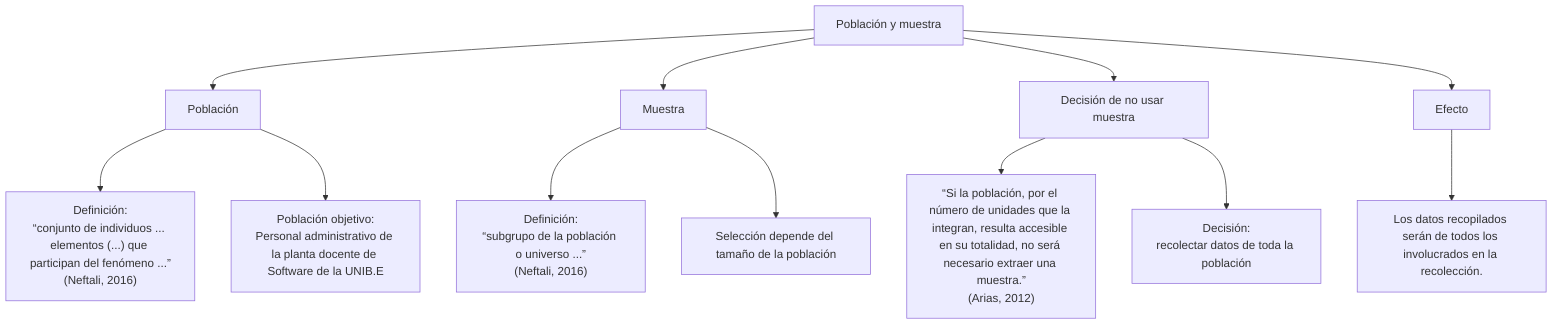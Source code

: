 flowchart TB
    PM[Población y muestra]

    PM --> P[Población]
    PM --> S[Muestra]
    PM --> D[Decisión de no usar muestra]
    PM --> E[Efecto]

    P --> PD["Definición:<br/>“conjunto de individuos ... elementos (...) que participan del fenómeno ...”<br/>(Neftali, 2016)"]
    P --> PO["Población objetivo:<br/>Personal administrativo de la planta docente de Software de la UNIB.E"]

    S --> SD["Definición:<br/>“subgrupo de la población o universo ...”<br/>(Neftali, 2016)"]
    S --> ST["Selección depende del tamaño de la población"]

    D --> DA["“Si la población, por el número de unidades que la integran, resulta accesible en su totalidad, no será necesario extraer una muestra.”<br/>(Arias, 2012)"]
    D --> DJ["Decisión:<br/>recolectar datos de toda la población"]

    E --> EF["Los datos recopilados serán de todos los involucrados en la recolección."]